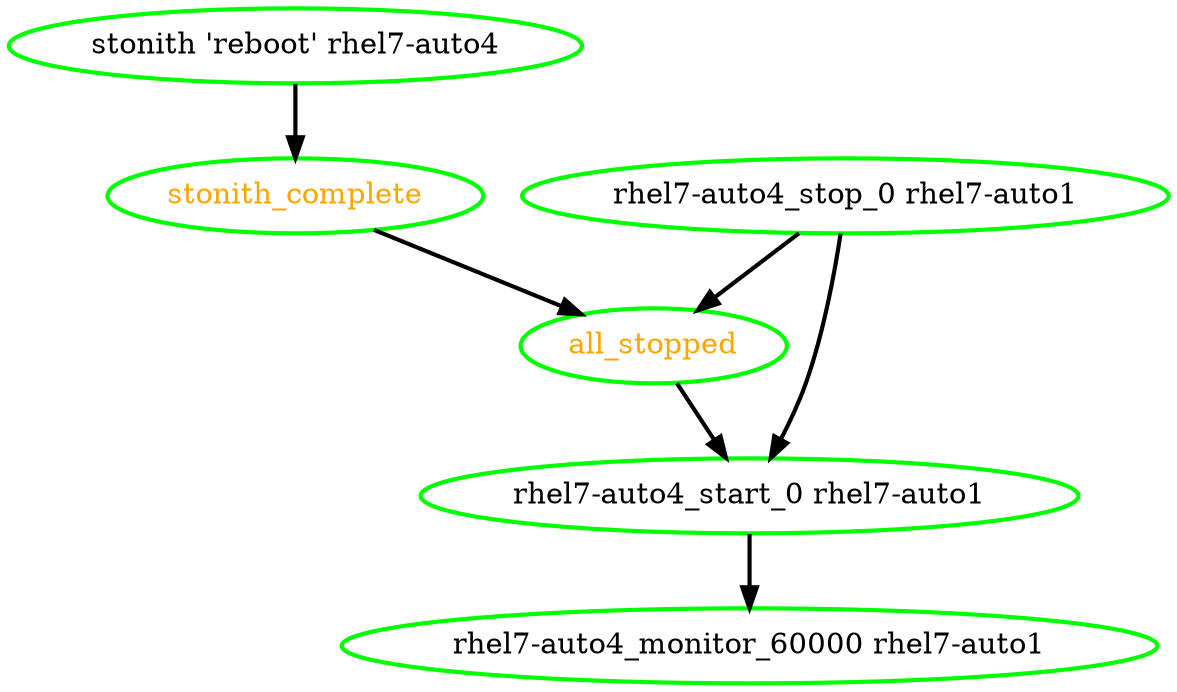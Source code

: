  digraph "g" {
"all_stopped" -> "rhel7-auto4_start_0 rhel7-auto1" [ style = bold]
"all_stopped" [ style=bold color="green" fontcolor="orange"]
"rhel7-auto4_monitor_60000 rhel7-auto1" [ style=bold color="green" fontcolor="black"]
"rhel7-auto4_start_0 rhel7-auto1" -> "rhel7-auto4_monitor_60000 rhel7-auto1" [ style = bold]
"rhel7-auto4_start_0 rhel7-auto1" [ style=bold color="green" fontcolor="black"]
"rhel7-auto4_stop_0 rhel7-auto1" -> "all_stopped" [ style = bold]
"rhel7-auto4_stop_0 rhel7-auto1" -> "rhel7-auto4_start_0 rhel7-auto1" [ style = bold]
"rhel7-auto4_stop_0 rhel7-auto1" [ style=bold color="green" fontcolor="black"]
"stonith 'reboot' rhel7-auto4" -> "stonith_complete" [ style = bold]
"stonith 'reboot' rhel7-auto4" [ style=bold color="green" fontcolor="black"]
"stonith_complete" -> "all_stopped" [ style = bold]
"stonith_complete" [ style=bold color="green" fontcolor="orange"]
}
